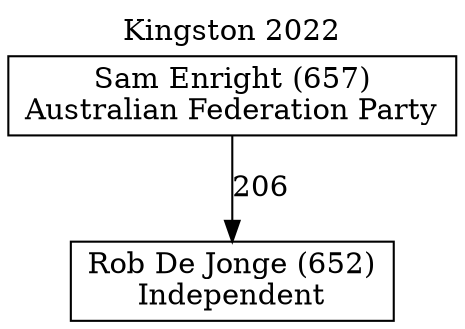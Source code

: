 // House preference flow
digraph "Rob De Jonge (652)_Kingston_2022" {
	graph [label="Kingston 2022" labelloc=t mclimit=10]
	node [shape=box]
	"Rob De Jonge (652)" [label="Rob De Jonge (652)
Independent"]
	"Sam Enright (657)" [label="Sam Enright (657)
Australian Federation Party"]
	"Sam Enright (657)" -> "Rob De Jonge (652)" [label=206]
}
